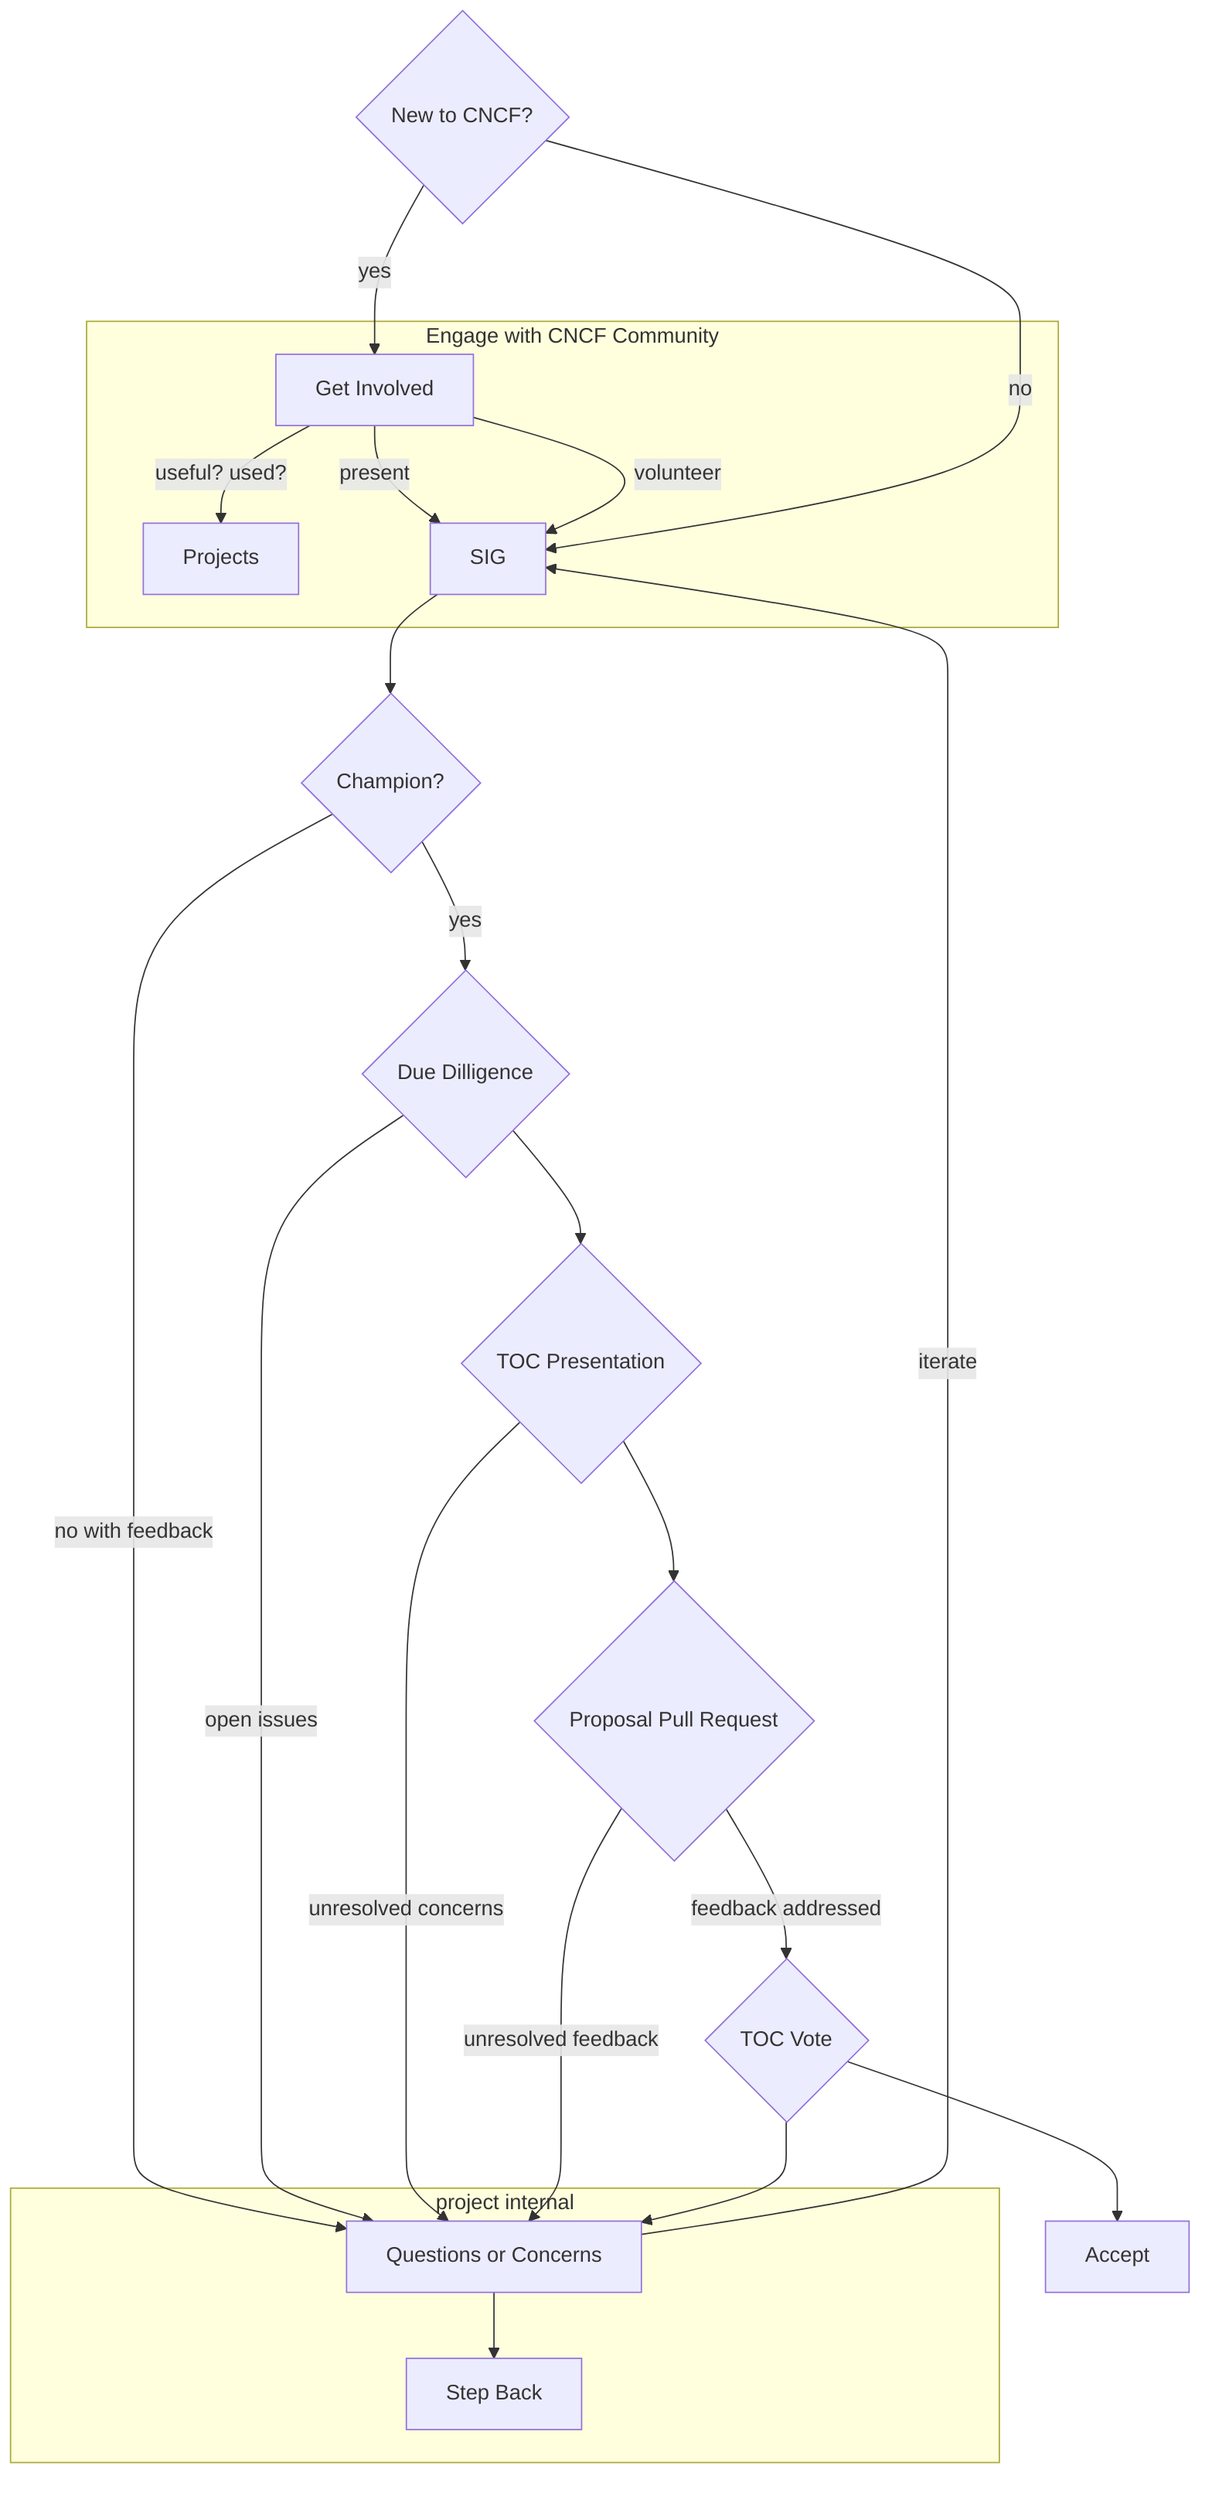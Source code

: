 %% This is the source for flowchart diagram
%% See: https://mermaidjs.github.io/#/flowchart
%% setup: `yarn install`  (in this directory)
%% regenerate diagram: `npm run diagram`
%% or use [mermaid live editor](https://mermaidjs.github.io/mermaid-live-editor)

graph TD
  New{New to CNCF?} --> |yes| Engage[Get Involved]
  subgraph Engage with CNCF Community 
    Engage --> |useful? used?| Projects
    Engage --> |present| SIG
    Engage --> |volunteer| SIG
  end
  New{New to CNCF?} --> |no| SIG

  SIG --> Champion{Champion?}
  Champion --> |no with feedback| Reject
  Champion --> |yes| DD{Due Dilligence}
  DD --> |open issues| Reject
  DD --> TOC1{TOC Presentation}
  TOC1 --> |unresolved concerns| Reject
  TOC1 --> PR{Proposal Pull Request}
  PR --> |feedback addressed| Vote{TOC Vote}
  PR --> |unresolved feedback| Reject
  Vote --> Accept
  Vote --> Reject

  subgraph project internal
    Reject[Questions or Concerns] --> |iterate| SIG
    Reject --> Bye[Step Back]

  end